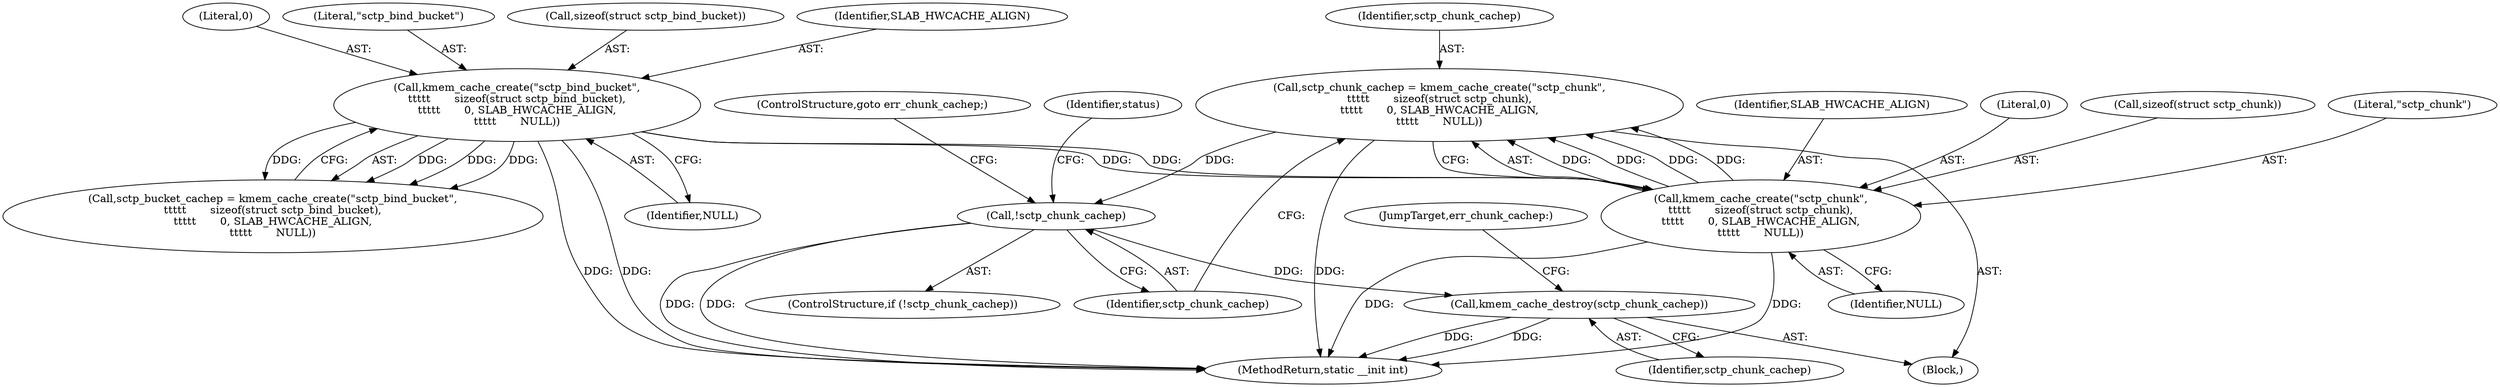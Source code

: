 digraph "0_linux_8e2d61e0aed2b7c4ecb35844fe07e0b2b762dee4_0@API" {
"1000143" [label="(Call,sctp_chunk_cachep = kmem_cache_create(\"sctp_chunk\",\n\t\t\t\t\t       sizeof(struct sctp_chunk),\n\t\t\t\t\t       0, SLAB_HWCACHE_ALIGN,\n\t\t\t\t\t       NULL))"];
"1000145" [label="(Call,kmem_cache_create(\"sctp_chunk\",\n\t\t\t\t\t       sizeof(struct sctp_chunk),\n\t\t\t\t\t       0, SLAB_HWCACHE_ALIGN,\n\t\t\t\t\t       NULL))"];
"1000132" [label="(Call,kmem_cache_create(\"sctp_bind_bucket\",\n\t\t\t\t\t       sizeof(struct sctp_bind_bucket),\n\t\t\t\t\t       0, SLAB_HWCACHE_ALIGN,\n\t\t\t\t\t       NULL))"];
"1000153" [label="(Call,!sctp_chunk_cachep)"];
"1000593" [label="(Call,kmem_cache_destroy(sctp_chunk_cachep))"];
"1000150" [label="(Identifier,SLAB_HWCACHE_ALIGN)"];
"1000137" [label="(Identifier,SLAB_HWCACHE_ALIGN)"];
"1000594" [label="(Identifier,sctp_chunk_cachep)"];
"1000149" [label="(Literal,0)"];
"1000151" [label="(Identifier,NULL)"];
"1000147" [label="(Call,sizeof(struct sctp_chunk))"];
"1000153" [label="(Call,!sctp_chunk_cachep)"];
"1000146" [label="(Literal,\"sctp_chunk\")"];
"1000599" [label="(MethodReturn,static __init int)"];
"1000152" [label="(ControlStructure,if (!sctp_chunk_cachep))"];
"1000112" [label="(Block,)"];
"1000157" [label="(Identifier,status)"];
"1000595" [label="(JumpTarget,err_chunk_cachep:)"];
"1000143" [label="(Call,sctp_chunk_cachep = kmem_cache_create(\"sctp_chunk\",\n\t\t\t\t\t       sizeof(struct sctp_chunk),\n\t\t\t\t\t       0, SLAB_HWCACHE_ALIGN,\n\t\t\t\t\t       NULL))"];
"1000136" [label="(Literal,0)"];
"1000132" [label="(Call,kmem_cache_create(\"sctp_bind_bucket\",\n\t\t\t\t\t       sizeof(struct sctp_bind_bucket),\n\t\t\t\t\t       0, SLAB_HWCACHE_ALIGN,\n\t\t\t\t\t       NULL))"];
"1000155" [label="(ControlStructure,goto err_chunk_cachep;)"];
"1000133" [label="(Literal,\"sctp_bind_bucket\")"];
"1000138" [label="(Identifier,NULL)"];
"1000593" [label="(Call,kmem_cache_destroy(sctp_chunk_cachep))"];
"1000134" [label="(Call,sizeof(struct sctp_bind_bucket))"];
"1000145" [label="(Call,kmem_cache_create(\"sctp_chunk\",\n\t\t\t\t\t       sizeof(struct sctp_chunk),\n\t\t\t\t\t       0, SLAB_HWCACHE_ALIGN,\n\t\t\t\t\t       NULL))"];
"1000154" [label="(Identifier,sctp_chunk_cachep)"];
"1000144" [label="(Identifier,sctp_chunk_cachep)"];
"1000130" [label="(Call,sctp_bucket_cachep = kmem_cache_create(\"sctp_bind_bucket\",\n\t\t\t\t\t       sizeof(struct sctp_bind_bucket),\n\t\t\t\t\t       0, SLAB_HWCACHE_ALIGN,\n\t\t\t\t\t       NULL))"];
"1000143" -> "1000112"  [label="AST: "];
"1000143" -> "1000145"  [label="CFG: "];
"1000144" -> "1000143"  [label="AST: "];
"1000145" -> "1000143"  [label="AST: "];
"1000154" -> "1000143"  [label="CFG: "];
"1000143" -> "1000599"  [label="DDG: "];
"1000145" -> "1000143"  [label="DDG: "];
"1000145" -> "1000143"  [label="DDG: "];
"1000145" -> "1000143"  [label="DDG: "];
"1000145" -> "1000143"  [label="DDG: "];
"1000143" -> "1000153"  [label="DDG: "];
"1000145" -> "1000151"  [label="CFG: "];
"1000146" -> "1000145"  [label="AST: "];
"1000147" -> "1000145"  [label="AST: "];
"1000149" -> "1000145"  [label="AST: "];
"1000150" -> "1000145"  [label="AST: "];
"1000151" -> "1000145"  [label="AST: "];
"1000145" -> "1000599"  [label="DDG: "];
"1000145" -> "1000599"  [label="DDG: "];
"1000132" -> "1000145"  [label="DDG: "];
"1000132" -> "1000145"  [label="DDG: "];
"1000132" -> "1000130"  [label="AST: "];
"1000132" -> "1000138"  [label="CFG: "];
"1000133" -> "1000132"  [label="AST: "];
"1000134" -> "1000132"  [label="AST: "];
"1000136" -> "1000132"  [label="AST: "];
"1000137" -> "1000132"  [label="AST: "];
"1000138" -> "1000132"  [label="AST: "];
"1000130" -> "1000132"  [label="CFG: "];
"1000132" -> "1000599"  [label="DDG: "];
"1000132" -> "1000599"  [label="DDG: "];
"1000132" -> "1000130"  [label="DDG: "];
"1000132" -> "1000130"  [label="DDG: "];
"1000132" -> "1000130"  [label="DDG: "];
"1000132" -> "1000130"  [label="DDG: "];
"1000153" -> "1000152"  [label="AST: "];
"1000153" -> "1000154"  [label="CFG: "];
"1000154" -> "1000153"  [label="AST: "];
"1000155" -> "1000153"  [label="CFG: "];
"1000157" -> "1000153"  [label="CFG: "];
"1000153" -> "1000599"  [label="DDG: "];
"1000153" -> "1000599"  [label="DDG: "];
"1000153" -> "1000593"  [label="DDG: "];
"1000593" -> "1000112"  [label="AST: "];
"1000593" -> "1000594"  [label="CFG: "];
"1000594" -> "1000593"  [label="AST: "];
"1000595" -> "1000593"  [label="CFG: "];
"1000593" -> "1000599"  [label="DDG: "];
"1000593" -> "1000599"  [label="DDG: "];
}
